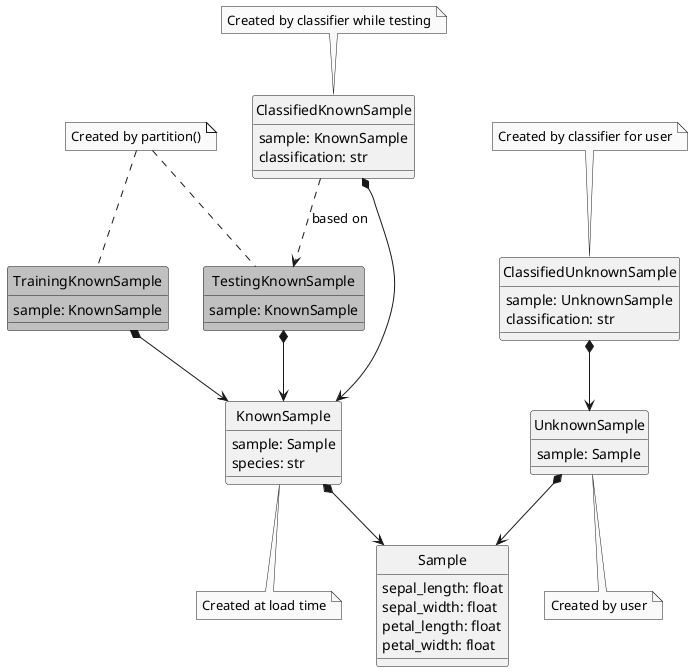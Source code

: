 @startuml
'figure 4: Rethinking classification'
skinparam monochrome true
skinparam handwritten false
hide class circle
skinparam shadowing false

class Sample {
    sepal_length: float
    sepal_width: float
    petal_length: float
    petal_width: float
}
class KnownSample {
    sample: Sample
    species: str
}
note bottom: Created at load time

class UnknownSample {
    sample: Sample
}
note bottom: Created by user

class TrainingKnownSample #Silver {
    sample: KnownSample
}
class TestingKnownSample #Silver {
    sample: KnownSample
}
note "Created by partition()" as partition
partition .. TrainingKnownSample
partition .. TestingKnownSample

KnownSample *--> Sample

UnknownSample *--> Sample

TrainingKnownSample *--> KnownSample

TestingKnownSample *--> KnownSample

class ClassifiedKnownSample {
    sample: KnownSample
    classification: str
}
note top: Created by classifier while testing

class ClassifiedUnknownSample {
    sample: UnknownSample
    classification: str
}
note top: Created by classifier for user

ClassifiedKnownSample *--> KnownSample
ClassifiedKnownSample ..> TestingKnownSample : based on
ClassifiedUnknownSample *--> UnknownSample
@enduml
